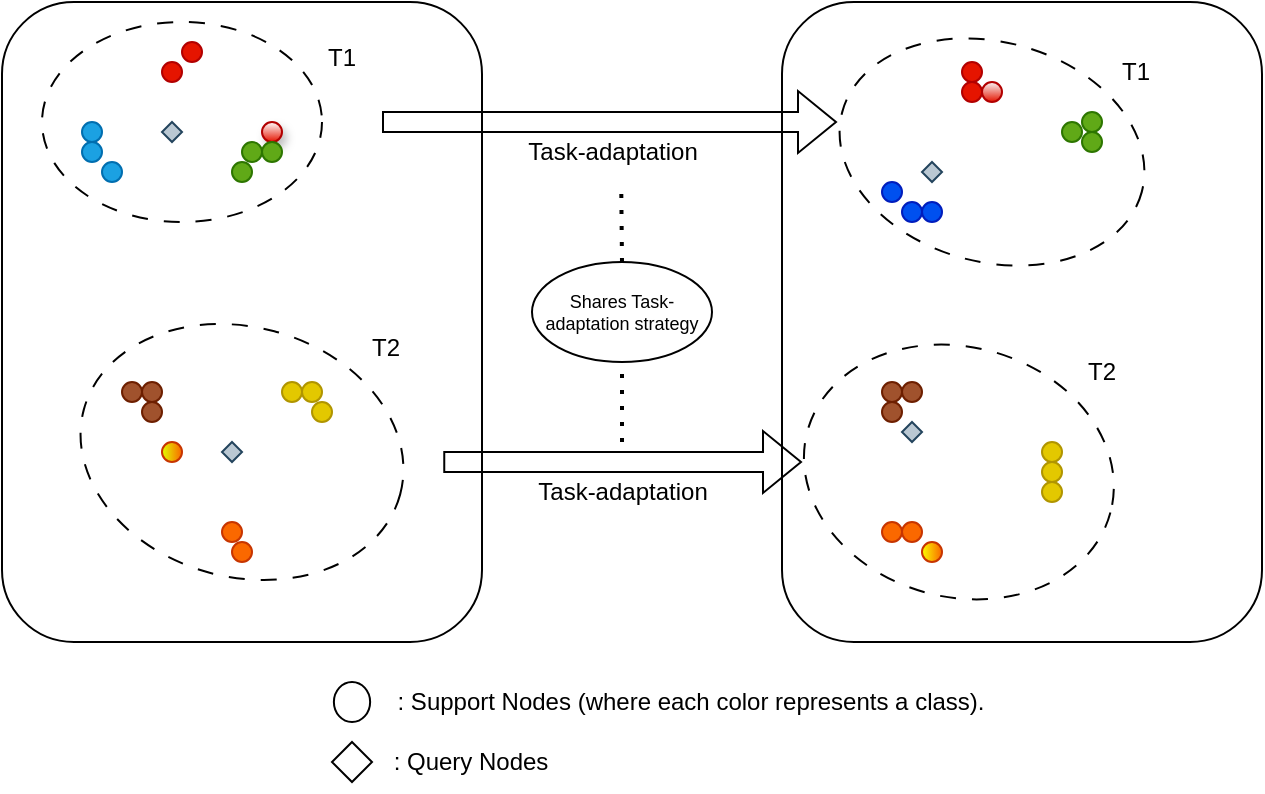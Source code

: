<mxfile version="24.2.5" type="device">
  <diagram name="Page-1" id="u2gvrJDr0KTNlMnr9ygG">
    <mxGraphModel dx="989" dy="538" grid="1" gridSize="10" guides="1" tooltips="1" connect="1" arrows="1" fold="1" page="1" pageScale="1" pageWidth="850" pageHeight="1100" math="0" shadow="0">
      <root>
        <mxCell id="0" />
        <mxCell id="1" parent="0" />
        <mxCell id="NXTewplx0SHH3v9Mlc8O-1" value="" style="rounded=1;whiteSpace=wrap;html=1;" vertex="1" parent="1">
          <mxGeometry x="80" y="120" width="240" height="320" as="geometry" />
        </mxCell>
        <mxCell id="NXTewplx0SHH3v9Mlc8O-2" value="" style="rounded=1;whiteSpace=wrap;html=1;" vertex="1" parent="1">
          <mxGeometry x="470" y="120" width="240" height="320" as="geometry" />
        </mxCell>
        <mxCell id="NXTewplx0SHH3v9Mlc8O-3" value="" style="ellipse;whiteSpace=wrap;html=1;aspect=fixed;fillColor=#1ba1e2;fontColor=#ffffff;strokeColor=#006EAF;" vertex="1" parent="1">
          <mxGeometry x="120" y="180" width="10" height="10" as="geometry" />
        </mxCell>
        <mxCell id="NXTewplx0SHH3v9Mlc8O-4" value="" style="ellipse;whiteSpace=wrap;html=1;aspect=fixed;fillColor=#1ba1e2;fontColor=#ffffff;strokeColor=#006EAF;" vertex="1" parent="1">
          <mxGeometry x="120" y="190" width="10" height="10" as="geometry" />
        </mxCell>
        <mxCell id="NXTewplx0SHH3v9Mlc8O-5" value="" style="ellipse;whiteSpace=wrap;html=1;aspect=fixed;fillColor=#1ba1e2;fontColor=#ffffff;strokeColor=#006EAF;" vertex="1" parent="1">
          <mxGeometry x="130" y="200" width="10" height="10" as="geometry" />
        </mxCell>
        <mxCell id="NXTewplx0SHH3v9Mlc8O-6" value="" style="ellipse;whiteSpace=wrap;html=1;aspect=fixed;fillColor=#e51400;fontColor=#ffffff;strokeColor=#B20000;" vertex="1" parent="1">
          <mxGeometry x="160" y="150" width="10" height="10" as="geometry" />
        </mxCell>
        <mxCell id="NXTewplx0SHH3v9Mlc8O-7" value="" style="ellipse;whiteSpace=wrap;html=1;aspect=fixed;fillColor=#e51400;fontColor=#ffffff;strokeColor=#B20000;" vertex="1" parent="1">
          <mxGeometry x="170" y="140" width="10" height="10" as="geometry" />
        </mxCell>
        <mxCell id="NXTewplx0SHH3v9Mlc8O-8" value="" style="ellipse;whiteSpace=wrap;html=1;aspect=fixed;fillColor=#e51400;fontColor=#ffffff;strokeColor=#B20000;shadow=1;gradientColor=#ffffff;gradientDirection=north;" vertex="1" parent="1">
          <mxGeometry x="210" y="180" width="10" height="10" as="geometry" />
        </mxCell>
        <mxCell id="NXTewplx0SHH3v9Mlc8O-9" value="" style="ellipse;whiteSpace=wrap;html=1;aspect=fixed;fillColor=#60a917;fontColor=#ffffff;strokeColor=#2D7600;" vertex="1" parent="1">
          <mxGeometry x="200" y="190" width="10" height="10" as="geometry" />
        </mxCell>
        <mxCell id="NXTewplx0SHH3v9Mlc8O-10" value="" style="ellipse;whiteSpace=wrap;html=1;aspect=fixed;fillColor=#60a917;fontColor=#ffffff;strokeColor=#2D7600;" vertex="1" parent="1">
          <mxGeometry x="210" y="190" width="10" height="10" as="geometry" />
        </mxCell>
        <mxCell id="NXTewplx0SHH3v9Mlc8O-11" value="" style="ellipse;whiteSpace=wrap;html=1;aspect=fixed;fillColor=#60a917;fontColor=#ffffff;strokeColor=#2D7600;" vertex="1" parent="1">
          <mxGeometry x="195" y="200" width="10" height="10" as="geometry" />
        </mxCell>
        <mxCell id="NXTewplx0SHH3v9Mlc8O-12" value="" style="rhombus;whiteSpace=wrap;html=1;fillColor=#bac8d3;strokeColor=#23445d;" vertex="1" parent="1">
          <mxGeometry x="160" y="180" width="10" height="10" as="geometry" />
        </mxCell>
        <mxCell id="NXTewplx0SHH3v9Mlc8O-15" value="" style="ellipse;whiteSpace=wrap;html=1;fillColor=none;dashed=1;dashPattern=8 8;" vertex="1" parent="1">
          <mxGeometry x="100" y="130" width="140" height="100" as="geometry" />
        </mxCell>
        <mxCell id="NXTewplx0SHH3v9Mlc8O-16" value="" style="ellipse;whiteSpace=wrap;html=1;aspect=fixed;fillColor=#e3c800;fontColor=#000000;strokeColor=#B09500;" vertex="1" parent="1">
          <mxGeometry x="220" y="310" width="10" height="10" as="geometry" />
        </mxCell>
        <mxCell id="NXTewplx0SHH3v9Mlc8O-17" value="" style="ellipse;whiteSpace=wrap;html=1;aspect=fixed;fillColor=#e3c800;fontColor=#000000;strokeColor=#B09500;" vertex="1" parent="1">
          <mxGeometry x="230" y="310" width="10" height="10" as="geometry" />
        </mxCell>
        <mxCell id="NXTewplx0SHH3v9Mlc8O-18" value="" style="ellipse;whiteSpace=wrap;html=1;aspect=fixed;fillColor=#e3c800;fontColor=#000000;strokeColor=#B09500;" vertex="1" parent="1">
          <mxGeometry x="235" y="320" width="10" height="10" as="geometry" />
        </mxCell>
        <mxCell id="NXTewplx0SHH3v9Mlc8O-19" value="" style="ellipse;whiteSpace=wrap;html=1;aspect=fixed;fillColor=#a0522d;fontColor=#ffffff;strokeColor=#6D1F00;" vertex="1" parent="1">
          <mxGeometry x="150" y="310" width="10" height="10" as="geometry" />
        </mxCell>
        <mxCell id="NXTewplx0SHH3v9Mlc8O-20" value="" style="ellipse;whiteSpace=wrap;html=1;aspect=fixed;fillColor=#a0522d;fontColor=#ffffff;strokeColor=#6D1F00;" vertex="1" parent="1">
          <mxGeometry x="140" y="310" width="10" height="10" as="geometry" />
        </mxCell>
        <mxCell id="NXTewplx0SHH3v9Mlc8O-21" value="" style="ellipse;whiteSpace=wrap;html=1;aspect=fixed;fillColor=#a0522d;fontColor=#ffffff;strokeColor=#6D1F00;" vertex="1" parent="1">
          <mxGeometry x="150" y="320" width="10" height="10" as="geometry" />
        </mxCell>
        <mxCell id="NXTewplx0SHH3v9Mlc8O-23" value="" style="ellipse;whiteSpace=wrap;html=1;aspect=fixed;fillColor=#fa6800;fontColor=#000000;strokeColor=#C73500;gradientColor=#e1ff00;gradientDirection=west;" vertex="1" parent="1">
          <mxGeometry x="160" y="340" width="10" height="10" as="geometry" />
        </mxCell>
        <mxCell id="NXTewplx0SHH3v9Mlc8O-24" value="" style="ellipse;whiteSpace=wrap;html=1;aspect=fixed;fillColor=#fa6800;fontColor=#000000;strokeColor=#C73500;" vertex="1" parent="1">
          <mxGeometry x="195" y="390" width="10" height="10" as="geometry" />
        </mxCell>
        <mxCell id="NXTewplx0SHH3v9Mlc8O-25" value="" style="ellipse;whiteSpace=wrap;html=1;aspect=fixed;fillColor=#fa6800;fontColor=#000000;strokeColor=#C73500;" vertex="1" parent="1">
          <mxGeometry x="190" y="380" width="10" height="10" as="geometry" />
        </mxCell>
        <mxCell id="NXTewplx0SHH3v9Mlc8O-29" value="" style="rhombus;whiteSpace=wrap;html=1;fillColor=#bac8d3;strokeColor=#23445d;" vertex="1" parent="1">
          <mxGeometry x="190" y="340" width="10" height="10" as="geometry" />
        </mxCell>
        <mxCell id="NXTewplx0SHH3v9Mlc8O-30" value="" style="ellipse;whiteSpace=wrap;html=1;fillColor=none;dashed=1;dashPattern=8 8;rotation=15;" vertex="1" parent="1">
          <mxGeometry x="118.12" y="282.5" width="163.75" height="125" as="geometry" />
        </mxCell>
        <mxCell id="NXTewplx0SHH3v9Mlc8O-31" value="" style="ellipse;whiteSpace=wrap;html=1;fillColor=#e51400;fontColor=#ffffff;strokeColor=#B20000;" vertex="1" parent="1">
          <mxGeometry x="560" y="150" width="10" height="10" as="geometry" />
        </mxCell>
        <mxCell id="NXTewplx0SHH3v9Mlc8O-32" value="" style="ellipse;whiteSpace=wrap;html=1;fillColor=#e51400;fontColor=#ffffff;strokeColor=#B20000;gradientColor=#f8f7f7;gradientDirection=north;" vertex="1" parent="1">
          <mxGeometry x="570" y="160" width="10" height="10" as="geometry" />
        </mxCell>
        <mxCell id="NXTewplx0SHH3v9Mlc8O-33" value="" style="ellipse;whiteSpace=wrap;html=1;fillColor=#e51400;fontColor=#ffffff;strokeColor=#B20000;" vertex="1" parent="1">
          <mxGeometry x="560" y="160" width="10" height="10" as="geometry" />
        </mxCell>
        <mxCell id="NXTewplx0SHH3v9Mlc8O-34" value="" style="ellipse;whiteSpace=wrap;html=1;fillColor=#60a917;fontColor=#ffffff;strokeColor=#2D7600;" vertex="1" parent="1">
          <mxGeometry x="620" y="175" width="10" height="10" as="geometry" />
        </mxCell>
        <mxCell id="NXTewplx0SHH3v9Mlc8O-35" value="" style="ellipse;whiteSpace=wrap;html=1;fillColor=#60a917;fontColor=#ffffff;strokeColor=#2D7600;" vertex="1" parent="1">
          <mxGeometry x="620" y="185" width="10" height="10" as="geometry" />
        </mxCell>
        <mxCell id="NXTewplx0SHH3v9Mlc8O-36" value="" style="ellipse;whiteSpace=wrap;html=1;fillColor=#60a917;fontColor=#ffffff;strokeColor=#2D7600;" vertex="1" parent="1">
          <mxGeometry x="610" y="180" width="10" height="10" as="geometry" />
        </mxCell>
        <mxCell id="NXTewplx0SHH3v9Mlc8O-37" value="" style="ellipse;whiteSpace=wrap;html=1;fillColor=#0050ef;fontColor=#ffffff;strokeColor=#001DBC;" vertex="1" parent="1">
          <mxGeometry x="520" y="210" width="10" height="10" as="geometry" />
        </mxCell>
        <mxCell id="NXTewplx0SHH3v9Mlc8O-38" value="" style="ellipse;whiteSpace=wrap;html=1;fillColor=#0050ef;fontColor=#ffffff;strokeColor=#001DBC;" vertex="1" parent="1">
          <mxGeometry x="530" y="220" width="10" height="10" as="geometry" />
        </mxCell>
        <mxCell id="NXTewplx0SHH3v9Mlc8O-39" value="" style="ellipse;whiteSpace=wrap;html=1;fillColor=#0050ef;fontColor=#ffffff;strokeColor=#001DBC;" vertex="1" parent="1">
          <mxGeometry x="540" y="220" width="10" height="10" as="geometry" />
        </mxCell>
        <mxCell id="NXTewplx0SHH3v9Mlc8O-40" value="" style="ellipse;whiteSpace=wrap;html=1;fillColor=#a0522d;fontColor=#ffffff;strokeColor=#6D1F00;" vertex="1" parent="1">
          <mxGeometry x="530" y="310" width="10" height="10" as="geometry" />
        </mxCell>
        <mxCell id="NXTewplx0SHH3v9Mlc8O-41" value="" style="ellipse;whiteSpace=wrap;html=1;fillColor=#a0522d;fontColor=#ffffff;strokeColor=#6D1F00;" vertex="1" parent="1">
          <mxGeometry x="520" y="310" width="10" height="10" as="geometry" />
        </mxCell>
        <mxCell id="NXTewplx0SHH3v9Mlc8O-42" value="" style="ellipse;whiteSpace=wrap;html=1;fillColor=#a0522d;fontColor=#ffffff;strokeColor=#6D1F00;" vertex="1" parent="1">
          <mxGeometry x="520" y="320" width="10" height="10" as="geometry" />
        </mxCell>
        <mxCell id="NXTewplx0SHH3v9Mlc8O-43" value="" style="ellipse;whiteSpace=wrap;html=1;fillColor=#e3c800;fontColor=#000000;strokeColor=#B09500;" vertex="1" parent="1">
          <mxGeometry x="600" y="340" width="10" height="10" as="geometry" />
        </mxCell>
        <mxCell id="NXTewplx0SHH3v9Mlc8O-44" value="" style="ellipse;whiteSpace=wrap;html=1;fillColor=#e3c800;fontColor=#000000;strokeColor=#B09500;" vertex="1" parent="1">
          <mxGeometry x="600" y="360" width="10" height="10" as="geometry" />
        </mxCell>
        <mxCell id="NXTewplx0SHH3v9Mlc8O-45" value="" style="ellipse;whiteSpace=wrap;html=1;fillColor=#e3c800;fontColor=#000000;strokeColor=#B09500;" vertex="1" parent="1">
          <mxGeometry x="600" y="350" width="10" height="10" as="geometry" />
        </mxCell>
        <mxCell id="NXTewplx0SHH3v9Mlc8O-46" value="" style="ellipse;whiteSpace=wrap;html=1;fillColor=#fa6800;fontColor=#000000;strokeColor=#C73500;" vertex="1" parent="1">
          <mxGeometry x="520" y="380" width="10" height="10" as="geometry" />
        </mxCell>
        <mxCell id="NXTewplx0SHH3v9Mlc8O-47" value="" style="ellipse;whiteSpace=wrap;html=1;fillColor=#fa6800;fontColor=#000000;strokeColor=#C73500;" vertex="1" parent="1">
          <mxGeometry x="530" y="380" width="10" height="10" as="geometry" />
        </mxCell>
        <mxCell id="NXTewplx0SHH3v9Mlc8O-48" value="" style="ellipse;whiteSpace=wrap;html=1;fillColor=#fa6800;fontColor=#000000;strokeColor=#C73500;gradientColor=#fbff00;gradientDirection=west;" vertex="1" parent="1">
          <mxGeometry x="540" y="390" width="10" height="10" as="geometry" />
        </mxCell>
        <mxCell id="NXTewplx0SHH3v9Mlc8O-50" value="" style="rhombus;whiteSpace=wrap;html=1;fillColor=#bac8d3;strokeColor=#23445d;" vertex="1" parent="1">
          <mxGeometry x="540" y="200" width="10" height="10" as="geometry" />
        </mxCell>
        <mxCell id="NXTewplx0SHH3v9Mlc8O-54" value="" style="rhombus;whiteSpace=wrap;html=1;fillColor=#bac8d3;strokeColor=#23445d;" vertex="1" parent="1">
          <mxGeometry x="530" y="330" width="10" height="10" as="geometry" />
        </mxCell>
        <mxCell id="NXTewplx0SHH3v9Mlc8O-56" value="" style="ellipse;whiteSpace=wrap;html=1;fillColor=none;dashed=1;dashPattern=8 8;rotation=15;" vertex="1" parent="1">
          <mxGeometry x="497.5" y="140" width="155" height="110" as="geometry" />
        </mxCell>
        <mxCell id="NXTewplx0SHH3v9Mlc8O-57" value="" style="ellipse;whiteSpace=wrap;html=1;fillColor=none;dashed=1;dashPattern=8 8;rotation=15;" vertex="1" parent="1">
          <mxGeometry x="480" y="292.5" width="156.88" height="125" as="geometry" />
        </mxCell>
        <mxCell id="NXTewplx0SHH3v9Mlc8O-58" value="T1" style="rounded=0;whiteSpace=wrap;html=1;fillColor=default;strokeColor=none;" vertex="1" parent="1">
          <mxGeometry x="240" y="135" width="20" height="25" as="geometry" />
        </mxCell>
        <mxCell id="NXTewplx0SHH3v9Mlc8O-59" value="T2" style="rounded=0;whiteSpace=wrap;html=1;fillColor=default;strokeColor=none;" vertex="1" parent="1">
          <mxGeometry x="261.87" y="280" width="20" height="25" as="geometry" />
        </mxCell>
        <mxCell id="NXTewplx0SHH3v9Mlc8O-60" value="T1" style="rounded=0;whiteSpace=wrap;html=1;fillColor=default;strokeColor=none;" vertex="1" parent="1">
          <mxGeometry x="636.88" y="142.5" width="20" height="25" as="geometry" />
        </mxCell>
        <mxCell id="NXTewplx0SHH3v9Mlc8O-61" value="T2" style="rounded=0;whiteSpace=wrap;html=1;fillColor=default;strokeColor=none;" vertex="1" parent="1">
          <mxGeometry x="620" y="292.5" width="20" height="25" as="geometry" />
        </mxCell>
        <mxCell id="NXTewplx0SHH3v9Mlc8O-62" value="" style="shape=flexArrow;endArrow=classic;html=1;rounded=0;entryX=-0.005;entryY=0.606;entryDx=0;entryDy=0;entryPerimeter=0;" edge="1" parent="1">
          <mxGeometry width="50" height="50" relative="1" as="geometry">
            <mxPoint x="270" y="180" as="sourcePoint" />
            <mxPoint x="497.504" y="180.004" as="targetPoint" />
          </mxGeometry>
        </mxCell>
        <mxCell id="NXTewplx0SHH3v9Mlc8O-63" value="" style="shape=flexArrow;endArrow=classic;html=1;rounded=0;entryX=-0.005;entryY=0.606;entryDx=0;entryDy=0;entryPerimeter=0;" edge="1" parent="1">
          <mxGeometry width="50" height="50" relative="1" as="geometry">
            <mxPoint x="300.63" y="350" as="sourcePoint" />
            <mxPoint x="480.004" y="350.004" as="targetPoint" />
          </mxGeometry>
        </mxCell>
        <mxCell id="NXTewplx0SHH3v9Mlc8O-64" value="Task-adaptation" style="text;html=1;align=center;verticalAlign=middle;resizable=0;points=[];autosize=1;strokeColor=none;fillColor=none;" vertex="1" parent="1">
          <mxGeometry x="330" y="180" width="110" height="30" as="geometry" />
        </mxCell>
        <mxCell id="NXTewplx0SHH3v9Mlc8O-65" value="Task-adaptation" style="text;html=1;align=center;verticalAlign=middle;resizable=0;points=[];autosize=1;strokeColor=none;fillColor=none;" vertex="1" parent="1">
          <mxGeometry x="335" y="350" width="110" height="30" as="geometry" />
        </mxCell>
        <mxCell id="NXTewplx0SHH3v9Mlc8O-66" value="&lt;p style=&quot;line-height: 80%;&quot;&gt;&lt;font style=&quot;font-size: 9px;&quot;&gt;Shares Task-adaptation strategy&lt;/font&gt;&lt;/p&gt;" style="ellipse;whiteSpace=wrap;html=1;align=center;" vertex="1" parent="1">
          <mxGeometry x="345" y="250" width="90" height="50" as="geometry" />
        </mxCell>
        <mxCell id="NXTewplx0SHH3v9Mlc8O-67" value="" style="ellipse;whiteSpace=wrap;html=1;" vertex="1" parent="1">
          <mxGeometry x="245.94" y="460" width="18.13" height="20" as="geometry" />
        </mxCell>
        <mxCell id="NXTewplx0SHH3v9Mlc8O-68" value="" style="rhombus;whiteSpace=wrap;html=1;" vertex="1" parent="1">
          <mxGeometry x="245" y="490" width="20" height="20" as="geometry" />
        </mxCell>
        <mxCell id="NXTewplx0SHH3v9Mlc8O-69" value=": Support Nodes (where each color represents a class)." style="text;html=1;align=center;verticalAlign=middle;resizable=0;points=[];autosize=1;strokeColor=none;fillColor=none;" vertex="1" parent="1">
          <mxGeometry x="264.07" y="455" width="320" height="30" as="geometry" />
        </mxCell>
        <mxCell id="NXTewplx0SHH3v9Mlc8O-70" value=": Query Nodes" style="text;html=1;align=center;verticalAlign=middle;resizable=0;points=[];autosize=1;strokeColor=none;fillColor=none;" vertex="1" parent="1">
          <mxGeometry x="264.07" y="485" width="100" height="30" as="geometry" />
        </mxCell>
        <mxCell id="NXTewplx0SHH3v9Mlc8O-71" value="" style="endArrow=none;dashed=1;html=1;dashPattern=1 3;strokeWidth=2;rounded=0;entryX=0.542;entryY=1.078;entryDx=0;entryDy=0;entryPerimeter=0;exitX=0.5;exitY=0;exitDx=0;exitDy=0;exitPerimeter=0;" edge="1" parent="1" source="NXTewplx0SHH3v9Mlc8O-66" target="NXTewplx0SHH3v9Mlc8O-64">
          <mxGeometry width="50" height="50" relative="1" as="geometry">
            <mxPoint x="370" y="300" as="sourcePoint" />
            <mxPoint x="420" y="250" as="targetPoint" />
          </mxGeometry>
        </mxCell>
        <mxCell id="NXTewplx0SHH3v9Mlc8O-72" value="" style="endArrow=none;dashed=1;html=1;dashPattern=1 3;strokeWidth=2;rounded=0;entryX=0.5;entryY=1;entryDx=0;entryDy=0;" edge="1" parent="1" target="NXTewplx0SHH3v9Mlc8O-66">
          <mxGeometry width="50" height="50" relative="1" as="geometry">
            <mxPoint x="390" y="340" as="sourcePoint" />
            <mxPoint x="420" y="250" as="targetPoint" />
          </mxGeometry>
        </mxCell>
      </root>
    </mxGraphModel>
  </diagram>
</mxfile>
